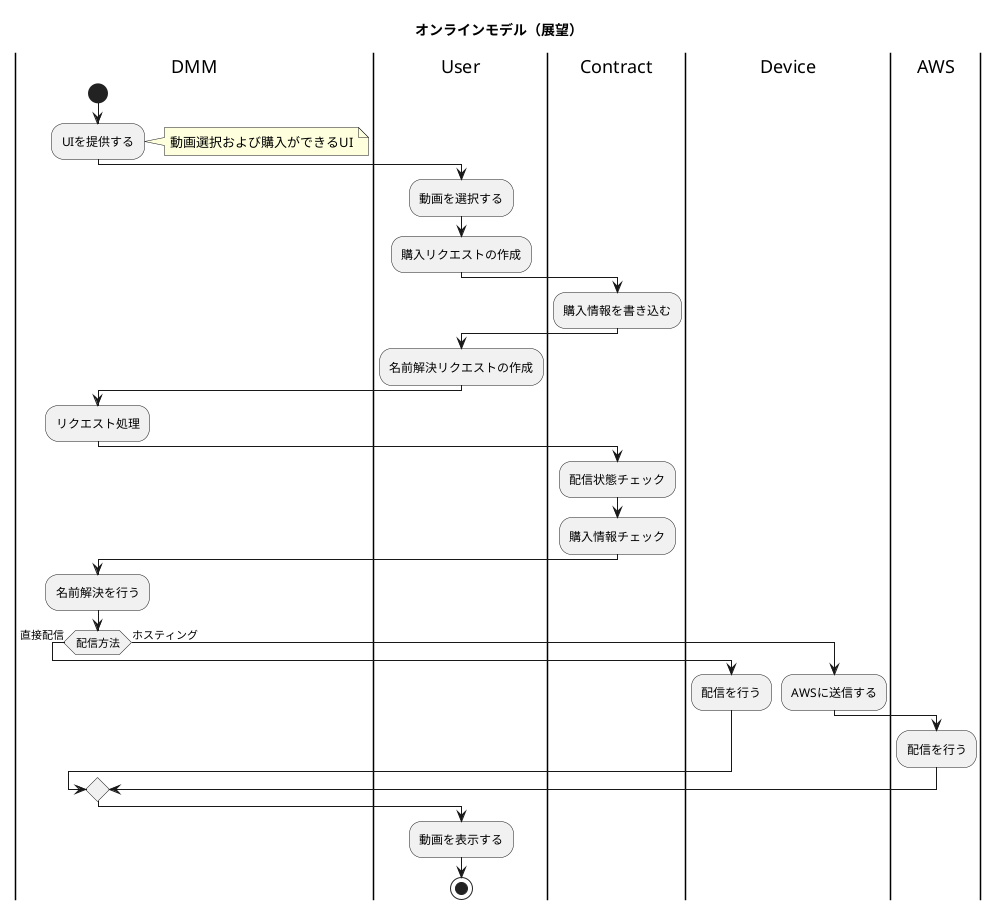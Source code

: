 @startuml activity_online
title オンラインモデル（展望）

|DMM|
start
:UIを提供する;
note right
動画選択および購入ができるUI
endnote

|User|
:動画を選択する;
:購入リクエストの作成;

|Contract|
:購入情報を書き込む;

|User|
:名前解決リクエストの作成;

|DMM|
:リクエスト処理;

|Contract|
:配信状態チェック;
:購入情報チェック;

|DMM|
:名前解決を行う;

if(配信方法) then(直接配信)
    |Device|
    :配信を行う;

else(ホスティング)
    |Device|
    :AWSに送信する;

    |AWS|
    :配信を行う;

endif

|User|
:動画を表示する;

stop


@enduml